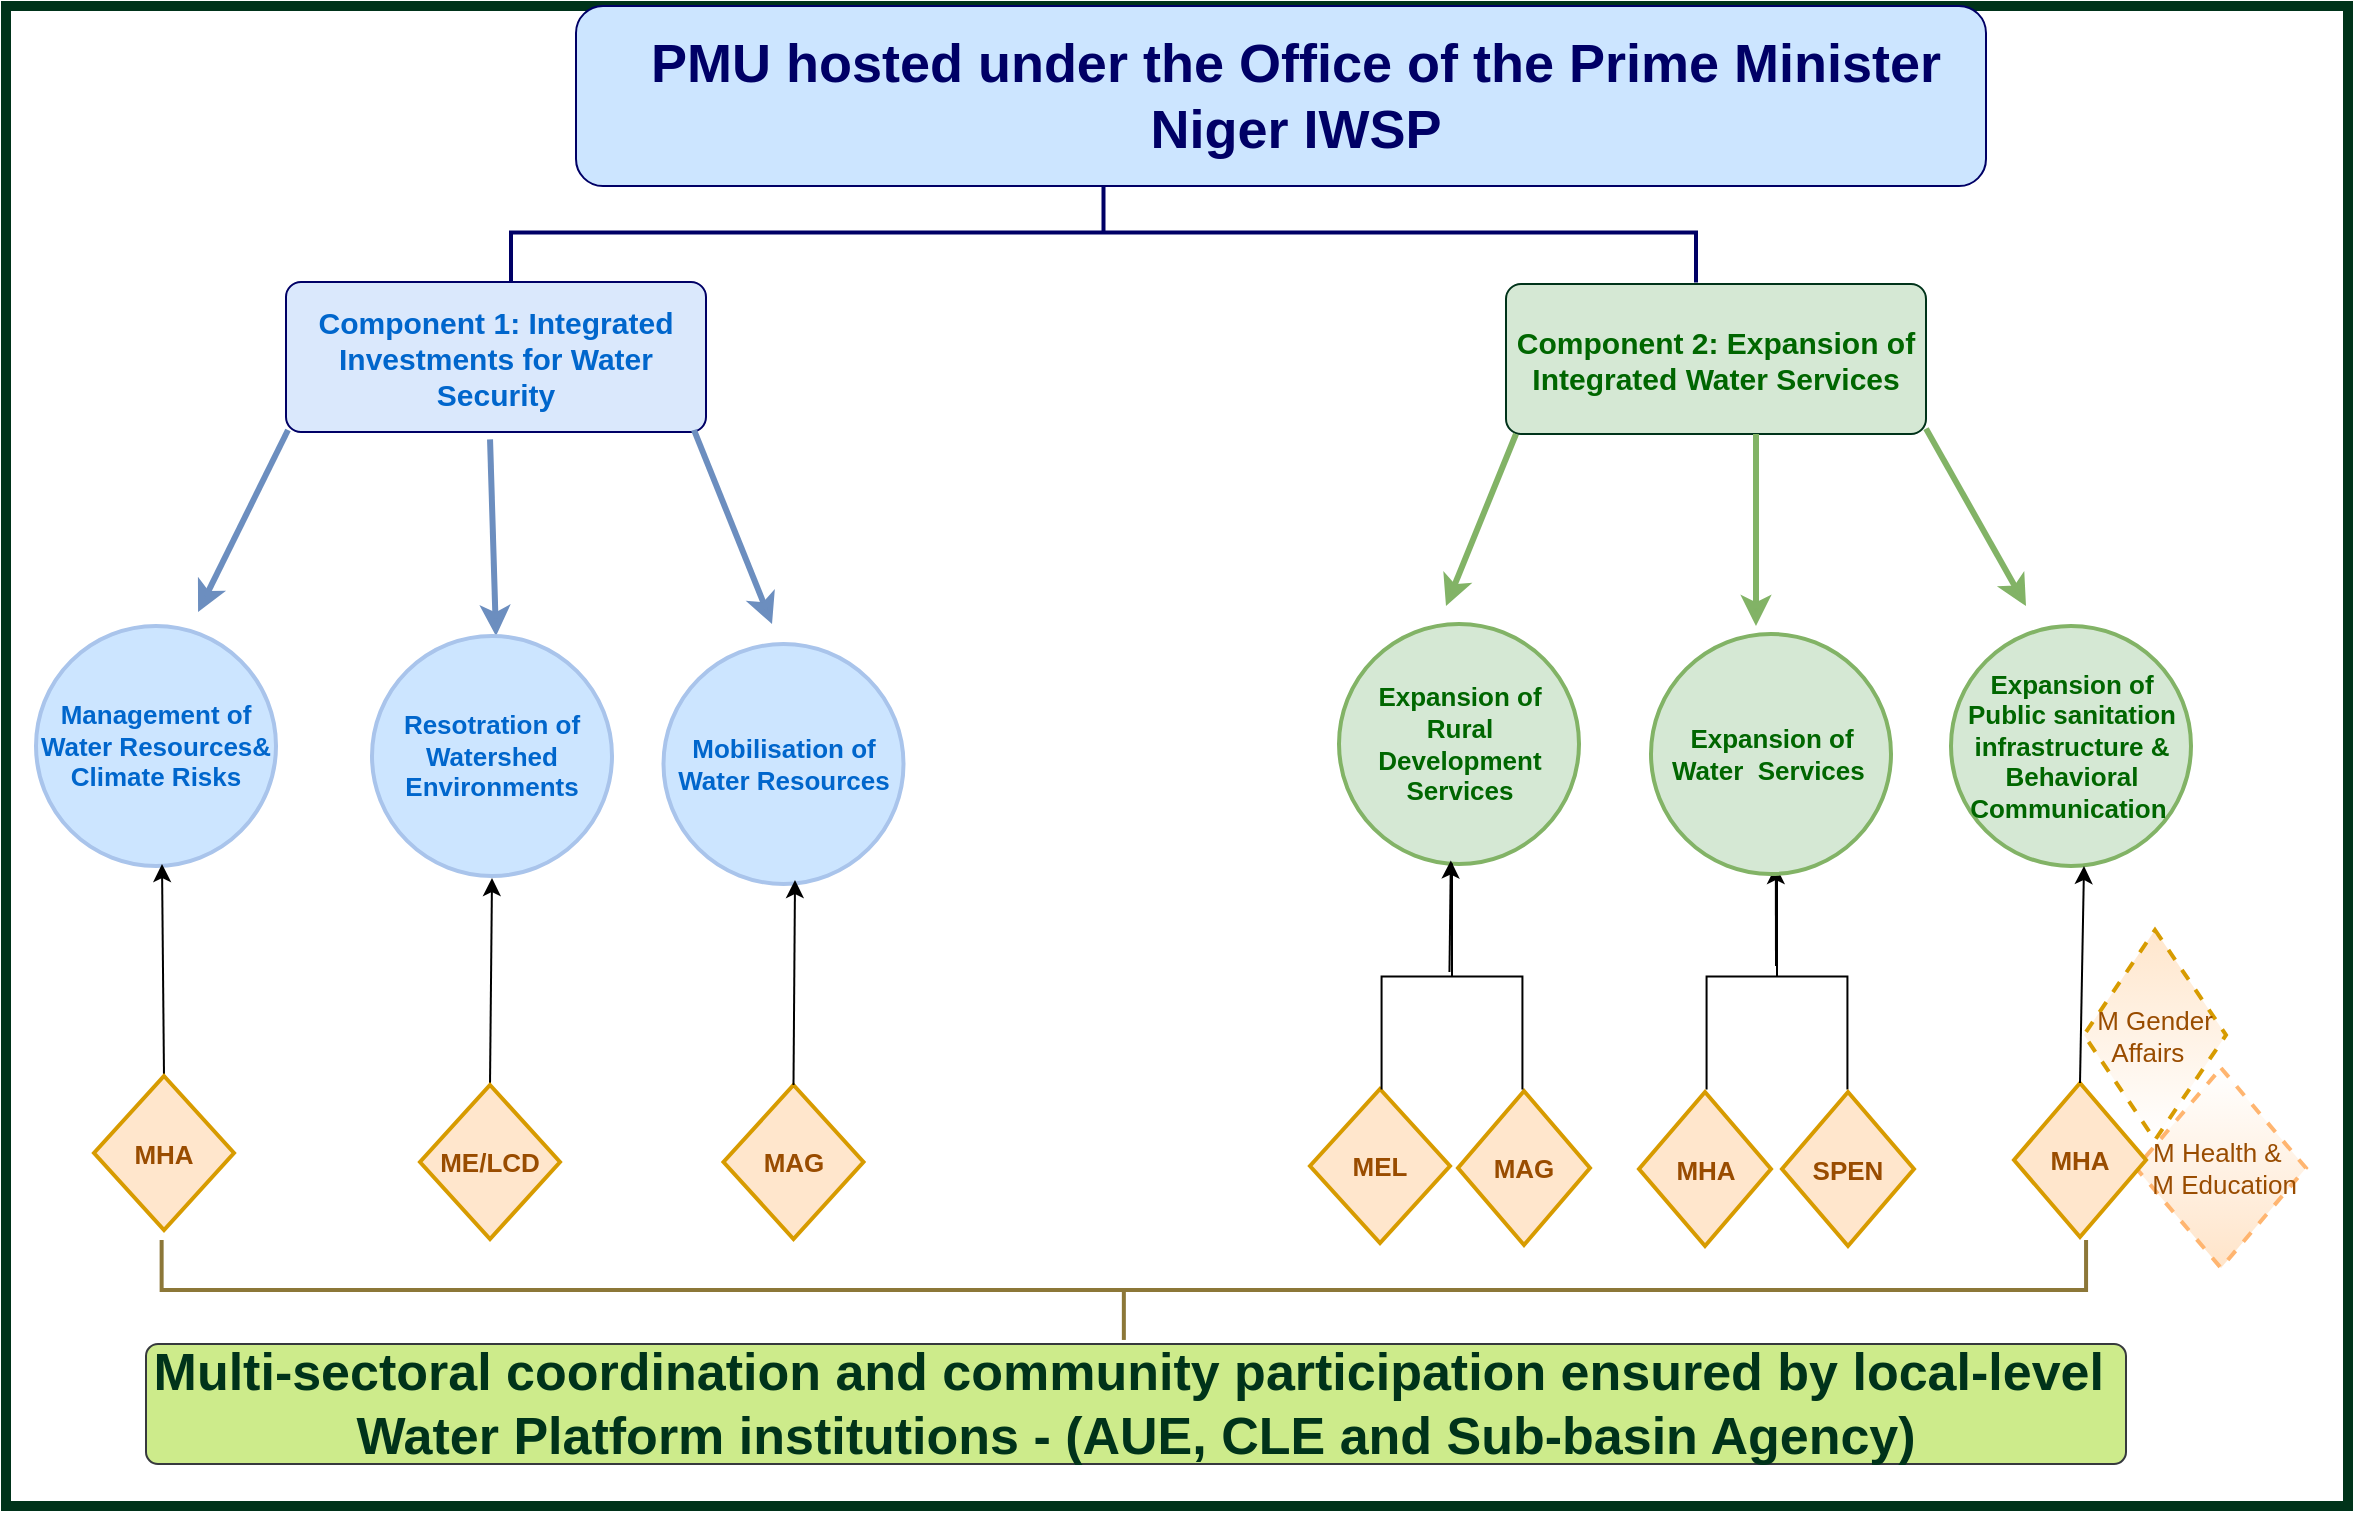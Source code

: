 <mxfile version="14.9.9" type="github" pages="3">
  <diagram id="3tJ1lPTpHGvpmsX1h1cu" name="Page-1">
    <mxGraphModel dx="2719" dy="1178" grid="1" gridSize="10" guides="1" tooltips="1" connect="1" arrows="1" fold="1" page="1" pageScale="1" pageWidth="827" pageHeight="1169" math="0" shadow="0">
      <root>
        <mxCell id="0" />
        <mxCell id="1" parent="0" />
        <mxCell id="zX1ZrdeTiQURhiI3ejYb-1" value="" style="group;fillColor=#ffffff;strokeWidth=5;strokeColor=#00331A;" vertex="1" connectable="0" parent="1">
          <mxGeometry x="-294" y="50" width="1171" height="750" as="geometry" />
        </mxCell>
        <mxCell id="zX1ZrdeTiQURhiI3ejYb-27" value="" style="shape=partialRectangle;whiteSpace=wrap;html=1;bottom=0;right=0;fillColor=none;strokeColor=#000000;strokeWidth=4;opacity=0;rotation=90;" vertex="1" parent="zX1ZrdeTiQURhiI3ejYb-1">
          <mxGeometry x="-30.0" y="390" width="120" height="60" as="geometry" />
        </mxCell>
        <mxCell id="zX1ZrdeTiQURhiI3ejYb-13" value="" style="group" vertex="1" connectable="0" parent="zX1ZrdeTiQURhiI3ejYb-1">
          <mxGeometry x="617" y="309" width="212" height="331.5" as="geometry" />
        </mxCell>
        <mxCell id="zX1ZrdeTiQURhiI3ejYb-17" value="" style="endArrow=classic;html=1;" edge="1" parent="zX1ZrdeTiQURhiI3ejYb-13">
          <mxGeometry width="50" height="50" relative="1" as="geometry">
            <mxPoint x="112.002" y="113.03" as="sourcePoint" />
            <mxPoint x="111.7" y="120" as="targetPoint" />
          </mxGeometry>
        </mxCell>
        <mxCell id="zX1ZrdeTiQURhiI3ejYb-18" value="&lt;b style=&quot;color: rgb(0 , 102 , 0)&quot;&gt;Expansion of Rural Development Services&lt;/b&gt;" style="strokeWidth=2;html=1;shape=mxgraph.flowchart.start_2;whiteSpace=wrap;fontSize=13;fillColor=#d5e8d4;strokeColor=#82b366;" vertex="1" parent="zX1ZrdeTiQURhiI3ejYb-13">
          <mxGeometry x="49.5" width="120" height="120" as="geometry" />
        </mxCell>
        <mxCell id="zX1ZrdeTiQURhiI3ejYb-48" value="" style="endArrow=classic;html=1;fontSize=13;exitX=0.48;exitY=0.518;exitDx=0;exitDy=0;exitPerimeter=0;" edge="1" parent="zX1ZrdeTiQURhiI3ejYb-13" source="zX1ZrdeTiQURhiI3ejYb-43">
          <mxGeometry width="50" height="50" relative="1" as="geometry">
            <mxPoint x="105.58" y="213.25" as="sourcePoint" />
            <mxPoint x="105.41" y="118.25" as="targetPoint" />
          </mxGeometry>
        </mxCell>
        <mxCell id="ekGAwTpq_k20KozUpaXf-1" value="" style="group" vertex="1" connectable="0" parent="zX1ZrdeTiQURhiI3ejYb-1">
          <mxGeometry x="15" width="1135" height="729" as="geometry" />
        </mxCell>
        <mxCell id="zX1ZrdeTiQURhiI3ejYb-2" value="&lt;font color=&quot;#0066cc&quot; size=&quot;1&quot;&gt;&lt;b style=&quot;font-size: 15px&quot;&gt;Component 1: Integrated Investments for Water Security&lt;/b&gt;&lt;/font&gt;" style="rounded=1;arcSize=10;whiteSpace=wrap;html=1;align=center;fontSize=13;fillColor=#dae8fc;strokeColor=#000066;" vertex="1" parent="ekGAwTpq_k20KozUpaXf-1">
          <mxGeometry x="125" y="138" width="210" height="75" as="geometry" />
        </mxCell>
        <mxCell id="zX1ZrdeTiQURhiI3ejYb-3" value="&lt;font color=&quot;#006600&quot; size=&quot;1&quot;&gt;&lt;b style=&quot;font-size: 15px&quot;&gt;Component 2: Expansion of Integrated Water Services&lt;/b&gt;&lt;/font&gt;" style="rounded=1;arcSize=10;whiteSpace=wrap;html=1;align=center;fontSize=13;fillColor=#d5e8d4;strokeColor=#00331A;" vertex="1" parent="ekGAwTpq_k20KozUpaXf-1">
          <mxGeometry x="735" y="139" width="210" height="75" as="geometry" />
        </mxCell>
        <mxCell id="zX1ZrdeTiQURhiI3ejYb-4" value="" style="strokeWidth=2;html=1;shape=mxgraph.flowchart.annotation_2;align=left;labelPosition=right;pointerEvents=1;fontSize=13;rotation=90;strokeColor=#000066;" vertex="1" parent="ekGAwTpq_k20KozUpaXf-1">
          <mxGeometry x="508.75" y="-183" width="50" height="592.5" as="geometry" />
        </mxCell>
        <mxCell id="zX1ZrdeTiQURhiI3ejYb-5" value="&lt;font color=&quot;#006600&quot;&gt;&lt;b&gt;Expansion of Public sanitation infrastructure &amp;amp; Behavioral Communication&amp;nbsp;&lt;/b&gt;&lt;/font&gt;" style="strokeWidth=2;html=1;shape=mxgraph.flowchart.start_2;whiteSpace=wrap;fontSize=13;fillColor=#d5e8d4;strokeColor=#82b366;" vertex="1" parent="ekGAwTpq_k20KozUpaXf-1">
          <mxGeometry x="957.5" y="310" width="120" height="120" as="geometry" />
        </mxCell>
        <mxCell id="zX1ZrdeTiQURhiI3ejYb-10" value="&lt;font color=&quot;#994c00&quot;&gt;M Health &amp;amp;&amp;nbsp;&lt;br&gt;&amp;nbsp;M Education&lt;/font&gt;" style="strokeWidth=2;html=1;shape=mxgraph.flowchart.decision;whiteSpace=wrap;fontSize=13;dashed=1;strokeColor=#FFB570;gradientColor=#FFE4C9;" vertex="1" parent="ekGAwTpq_k20KozUpaXf-1">
          <mxGeometry x="1050" y="531" width="85" height="100" as="geometry" />
        </mxCell>
        <mxCell id="zX1ZrdeTiQURhiI3ejYb-12" value="&lt;font color=&quot;#994c00&quot;&gt;M Gender Affairs&amp;nbsp;&amp;nbsp;&lt;/font&gt;" style="strokeWidth=2;html=1;shape=mxgraph.flowchart.decision;whiteSpace=wrap;fontSize=13;dashed=1;strokeColor=#d79b00;fillColor=#ffe6cc;gradientColor=#ffffff;" vertex="1" parent="ekGAwTpq_k20KozUpaXf-1">
          <mxGeometry x="1024" y="462" width="71" height="105" as="geometry" />
        </mxCell>
        <mxCell id="zX1ZrdeTiQURhiI3ejYb-20" value="" style="endArrow=classic;html=1;exitX=0;exitY=1;exitDx=0;exitDy=0;strokeWidth=3;strokeColor=#6c8ebf;fillColor=#dae8fc;entryX=0.667;entryY=-0.05;entryDx=0;entryDy=0;entryPerimeter=0;" edge="1" parent="ekGAwTpq_k20KozUpaXf-1">
          <mxGeometry width="50" height="50" relative="1" as="geometry">
            <mxPoint x="126" y="212" as="sourcePoint" />
            <mxPoint x="81.04" y="303" as="targetPoint" />
          </mxGeometry>
        </mxCell>
        <mxCell id="zX1ZrdeTiQURhiI3ejYb-21" value="" style="endArrow=classic;html=1;exitX=0.462;exitY=1.049;exitDx=0;exitDy=0;exitPerimeter=0;strokeWidth=3;strokeColor=#6c8ebf;fillColor=#dae8fc;" edge="1" parent="ekGAwTpq_k20KozUpaXf-1">
          <mxGeometry width="50" height="50" relative="1" as="geometry">
            <mxPoint x="227.02" y="216.675" as="sourcePoint" />
            <mxPoint x="230" y="315" as="targetPoint" />
          </mxGeometry>
        </mxCell>
        <mxCell id="zX1ZrdeTiQURhiI3ejYb-22" value="" style="endArrow=classic;html=1;exitX=1;exitY=1;exitDx=0;exitDy=0;strokeWidth=3;fillColor=#dae8fc;strokeColor=#6c8ebf;" edge="1" parent="ekGAwTpq_k20KozUpaXf-1">
          <mxGeometry width="50" height="50" relative="1" as="geometry">
            <mxPoint x="329" y="212" as="sourcePoint" />
            <mxPoint x="368" y="309" as="targetPoint" />
          </mxGeometry>
        </mxCell>
        <mxCell id="zX1ZrdeTiQURhiI3ejYb-24" value="" style="endArrow=classic;html=1;strokeWidth=3;strokeColor=#82b366;fillColor=#d5e8d4;" edge="1" parent="ekGAwTpq_k20KozUpaXf-1">
          <mxGeometry width="50" height="50" relative="1" as="geometry">
            <mxPoint x="945" y="211.3" as="sourcePoint" />
            <mxPoint x="995" y="300" as="targetPoint" />
          </mxGeometry>
        </mxCell>
        <mxCell id="zX1ZrdeTiQURhiI3ejYb-25" value="" style="endArrow=classic;html=1;strokeWidth=3;strokeColor=#82b366;fillColor=#d5e8d4;" edge="1" parent="ekGAwTpq_k20KozUpaXf-1">
          <mxGeometry width="50" height="50" relative="1" as="geometry">
            <mxPoint x="740" y="214" as="sourcePoint" />
            <mxPoint x="705" y="300" as="targetPoint" />
          </mxGeometry>
        </mxCell>
        <mxCell id="zX1ZrdeTiQURhiI3ejYb-26" value="&lt;font color=&quot;#00331a&quot; style=&quot;font-size: 26px&quot;&gt;&lt;b&gt;Multi-sectoral coordination and community participation ensured by local-level&amp;nbsp; Water Platform institutions - (AUE, CLE and Sub-basin Agency)&lt;/b&gt;&lt;/font&gt;" style="rounded=1;arcSize=10;whiteSpace=wrap;html=1;align=center;strokeWidth=1;fillColor=#cdeb8b;strokeColor=#36393d;" vertex="1" parent="ekGAwTpq_k20KozUpaXf-1">
          <mxGeometry x="55" y="669" width="990" height="60" as="geometry" />
        </mxCell>
        <mxCell id="zX1ZrdeTiQURhiI3ejYb-28" value="&lt;font style=&quot;font-size: 27px&quot; color=&quot;#000066&quot;&gt;&lt;b&gt;&amp;nbsp; PMU hosted under the Office of the Prime Minister&lt;br&gt;&amp;nbsp; Niger IWSP&lt;/b&gt;&lt;/font&gt;" style="rounded=1;whiteSpace=wrap;html=1;fontSize=10;strokeWidth=1;fillColor=#cce5ff;strokeColor=#000066;" vertex="1" parent="ekGAwTpq_k20KozUpaXf-1">
          <mxGeometry x="270" width="705" height="90" as="geometry" />
        </mxCell>
        <mxCell id="zX1ZrdeTiQURhiI3ejYb-29" value="" style="endArrow=classic;html=1;fontSize=13;exitX=0.5;exitY=0;exitDx=0;exitDy=0;exitPerimeter=0;" edge="1" parent="ekGAwTpq_k20KozUpaXf-1">
          <mxGeometry width="50" height="50" relative="1" as="geometry">
            <mxPoint x="227" y="539.5" as="sourcePoint" />
            <mxPoint x="228.0" y="436" as="targetPoint" />
          </mxGeometry>
        </mxCell>
        <mxCell id="zX1ZrdeTiQURhiI3ejYb-30" value="&lt;b&gt;&lt;font color=&quot;#0066cc&quot;&gt;Mobilisation of Water Resources&lt;/font&gt;&lt;/b&gt;" style="strokeWidth=2;html=1;shape=mxgraph.flowchart.start_2;whiteSpace=wrap;fontSize=13;fillColor=#cce5ff;strokeColor=#A9C4EB;" vertex="1" parent="ekGAwTpq_k20KozUpaXf-1">
          <mxGeometry x="313.75" y="319" width="120" height="120" as="geometry" />
        </mxCell>
        <mxCell id="zX1ZrdeTiQURhiI3ejYb-31" value="&lt;b style=&quot;color: rgb(0 , 102 , 204)&quot;&gt;Management of Water Resources&amp;amp; Climate Risks&lt;/b&gt;" style="strokeWidth=2;html=1;shape=mxgraph.flowchart.start_2;whiteSpace=wrap;fontSize=13;fillColor=#CCE5FF;strokeColor=#A9C4EB;" vertex="1" parent="ekGAwTpq_k20KozUpaXf-1">
          <mxGeometry y="310" width="120" height="120" as="geometry" />
        </mxCell>
        <mxCell id="zX1ZrdeTiQURhiI3ejYb-32" value="&lt;b&gt;&lt;font color=&quot;#0066cc&quot;&gt;Resotration of Watershed Environments&lt;/font&gt;&lt;/b&gt;" style="strokeWidth=2;html=1;shape=mxgraph.flowchart.start_2;whiteSpace=wrap;fontSize=13;fillColor=#cce5ff;strokeColor=#A9C4EB;" vertex="1" parent="ekGAwTpq_k20KozUpaXf-1">
          <mxGeometry x="168" y="315" width="120" height="120" as="geometry" />
        </mxCell>
        <mxCell id="zX1ZrdeTiQURhiI3ejYb-39" value="" style="strokeWidth=1;html=1;shape=mxgraph.flowchart.annotation_2;align=left;labelPosition=right;pointerEvents=1;fontSize=13;rotation=90;" vertex="1" parent="ekGAwTpq_k20KozUpaXf-1">
          <mxGeometry x="814" y="450" width="113" height="70.43" as="geometry" />
        </mxCell>
        <mxCell id="zX1ZrdeTiQURhiI3ejYb-14" value="&lt;b&gt;&lt;font color=&quot;#994c00&quot;&gt;MAG&lt;/font&gt;&lt;/b&gt;" style="strokeWidth=2;html=1;shape=mxgraph.flowchart.decision;whiteSpace=wrap;fontSize=13;strokeColor=#d79b00;fillColor=#ffe6cc;" vertex="1" parent="ekGAwTpq_k20KozUpaXf-1">
          <mxGeometry x="711" y="542.5" width="66" height="77" as="geometry" />
        </mxCell>
        <mxCell id="zX1ZrdeTiQURhiI3ejYb-40" value="&lt;b&gt;&lt;font color=&quot;#994c00&quot;&gt;MEL&lt;/font&gt;&lt;/b&gt;" style="strokeWidth=2;html=1;shape=mxgraph.flowchart.decision;whiteSpace=wrap;fontSize=13;strokeColor=#d79b00;fillColor=#ffe6cc;" vertex="1" parent="ekGAwTpq_k20KozUpaXf-1">
          <mxGeometry x="637" y="541.5" width="70" height="77" as="geometry" />
        </mxCell>
        <mxCell id="zX1ZrdeTiQURhiI3ejYb-43" value="" style="strokeWidth=1;html=1;shape=mxgraph.flowchart.annotation_2;align=left;labelPosition=right;pointerEvents=1;fontSize=13;rotation=90;" vertex="1" parent="ekGAwTpq_k20KozUpaXf-1">
          <mxGeometry x="651.5" y="450" width="113" height="70.43" as="geometry" />
        </mxCell>
        <mxCell id="zX1ZrdeTiQURhiI3ejYb-44" value="&lt;b&gt;&lt;font color=&quot;#994c00&quot;&gt;MHA&lt;/font&gt;&lt;/b&gt;" style="strokeWidth=2;html=1;shape=mxgraph.flowchart.decision;whiteSpace=wrap;fontSize=13;strokeColor=#d79b00;fillColor=#ffe6cc;" vertex="1" parent="ekGAwTpq_k20KozUpaXf-1">
          <mxGeometry x="989" y="538.5" width="66" height="77" as="geometry" />
        </mxCell>
        <mxCell id="zX1ZrdeTiQURhiI3ejYb-45" value="&lt;b&gt;&lt;font color=&quot;#994c00&quot;&gt;MAG&lt;/font&gt;&lt;/b&gt;" style="strokeWidth=2;html=1;shape=mxgraph.flowchart.decision;whiteSpace=wrap;fontSize=13;strokeColor=#d79b00;fillColor=#ffe6cc;" vertex="1" parent="ekGAwTpq_k20KozUpaXf-1">
          <mxGeometry x="343.75" y="539.5" width="70" height="77" as="geometry" />
        </mxCell>
        <mxCell id="zX1ZrdeTiQURhiI3ejYb-46" value="&lt;b&gt;&lt;font color=&quot;#994c00&quot;&gt;ME/LCD&lt;/font&gt;&lt;/b&gt;" style="strokeWidth=2;html=1;shape=mxgraph.flowchart.decision;whiteSpace=wrap;fontSize=13;strokeColor=#d79b00;fillColor=#ffe6cc;" vertex="1" parent="ekGAwTpq_k20KozUpaXf-1">
          <mxGeometry x="192" y="539.5" width="70" height="77" as="geometry" />
        </mxCell>
        <mxCell id="zX1ZrdeTiQURhiI3ejYb-49" value="" style="endArrow=classic;html=1;fontSize=13;" edge="1" parent="ekGAwTpq_k20KozUpaXf-1">
          <mxGeometry width="50" height="50" relative="1" as="geometry">
            <mxPoint x="870" y="480" as="sourcePoint" />
            <mxPoint x="869.91" y="430" as="targetPoint" />
          </mxGeometry>
        </mxCell>
        <mxCell id="zX1ZrdeTiQURhiI3ejYb-54" value="" style="endArrow=classic;html=1;strokeWidth=3;strokeColor=#82b366;fillColor=#d5e8d4;" edge="1" parent="ekGAwTpq_k20KozUpaXf-1">
          <mxGeometry width="50" height="50" relative="1" as="geometry">
            <mxPoint x="860" y="214" as="sourcePoint" />
            <mxPoint x="860" y="310" as="targetPoint" />
          </mxGeometry>
        </mxCell>
        <mxCell id="zX1ZrdeTiQURhiI3ejYb-33" value="" style="strokeWidth=2;html=1;shape=mxgraph.flowchart.annotation_2;align=left;labelPosition=right;pointerEvents=1;fontSize=13;rotation=-90;fillColor=#ffff88;strokeColor=#8C7738;" vertex="1" parent="1">
          <mxGeometry x="239.93" y="210.87" width="49.99" height="962.22" as="geometry" />
        </mxCell>
        <mxCell id="zX1ZrdeTiQURhiI3ejYb-34" value="&lt;b style=&quot;color: rgb(0 , 102 , 0)&quot;&gt;Expansion of Water&amp;nbsp; Services&amp;nbsp;&lt;/b&gt;" style="strokeWidth=2;html=1;shape=mxgraph.flowchart.start_2;whiteSpace=wrap;fontSize=13;fillColor=#d5e8d4;strokeColor=#82b366;" vertex="1" parent="1">
          <mxGeometry x="528.5" y="364" width="120" height="120" as="geometry" />
        </mxCell>
        <mxCell id="zX1ZrdeTiQURhiI3ejYb-35" value="" style="endArrow=classic;html=1;fontSize=13;exitX=0.5;exitY=0;exitDx=0;exitDy=0;exitPerimeter=0;" edge="1" parent="1" source="zX1ZrdeTiQURhiI3ejYb-44">
          <mxGeometry width="50" height="50" relative="1" as="geometry">
            <mxPoint x="745.67" y="579" as="sourcePoint" />
            <mxPoint x="745" y="480" as="targetPoint" />
          </mxGeometry>
        </mxCell>
        <mxCell id="zX1ZrdeTiQURhiI3ejYb-36" value="" style="endArrow=classic;html=1;fontSize=13;exitX=0.5;exitY=0;exitDx=0;exitDy=0;exitPerimeter=0;" edge="1" parent="1" source="zX1ZrdeTiQURhiI3ejYb-45">
          <mxGeometry width="50" height="50" relative="1" as="geometry">
            <mxPoint x="100.67" y="582" as="sourcePoint" />
            <mxPoint x="100.5" y="487" as="targetPoint" />
            <Array as="points" />
          </mxGeometry>
        </mxCell>
        <mxCell id="zX1ZrdeTiQURhiI3ejYb-37" value="" style="endArrow=classic;html=1;fontSize=13;exitX=0.5;exitY=0;exitDx=0;exitDy=0;exitPerimeter=0;" edge="1" parent="1" source="zX1ZrdeTiQURhiI3ejYb-52">
          <mxGeometry width="50" height="50" relative="1" as="geometry">
            <mxPoint x="-215" y="580" as="sourcePoint" />
            <mxPoint x="-216" y="479" as="targetPoint" />
          </mxGeometry>
        </mxCell>
        <mxCell id="zX1ZrdeTiQURhiI3ejYb-41" value="&lt;b&gt;&lt;font color=&quot;#994c00&quot;&gt;MHA&lt;/font&gt;&lt;/b&gt;" style="strokeWidth=2;html=1;shape=mxgraph.flowchart.decision;whiteSpace=wrap;fontSize=13;strokeColor=#d79b00;fillColor=#ffe6cc;" vertex="1" parent="1">
          <mxGeometry x="522.5" y="593" width="66" height="77" as="geometry" />
        </mxCell>
        <mxCell id="zX1ZrdeTiQURhiI3ejYb-42" value="&lt;b&gt;&lt;font color=&quot;#994c00&quot;&gt;SPEN&lt;/font&gt;&lt;/b&gt;" style="strokeWidth=2;html=1;shape=mxgraph.flowchart.decision;whiteSpace=wrap;fontSize=13;strokeColor=#d79b00;fillColor=#ffe6cc;" vertex="1" parent="1">
          <mxGeometry x="594" y="593" width="66" height="77" as="geometry" />
        </mxCell>
        <mxCell id="zX1ZrdeTiQURhiI3ejYb-52" value="&lt;b&gt;&lt;font color=&quot;#994c00&quot;&gt;MHA&lt;/font&gt;&lt;/b&gt;" style="strokeWidth=2;html=1;shape=mxgraph.flowchart.decision;whiteSpace=wrap;fontSize=13;strokeColor=#d79b00;fillColor=#ffe6cc;" vertex="1" parent="1">
          <mxGeometry x="-250" y="585" width="70" height="77" as="geometry" />
        </mxCell>
      </root>
    </mxGraphModel>
  </diagram>
  <diagram name="Page-2" id="1BuRXxEulkolO_1qm-Zt">
    <mxGraphModel dx="1892" dy="1292" grid="1" gridSize="10" guides="1" tooltips="1" connect="1" arrows="1" fold="1" page="1" pageScale="1" pageWidth="1169" pageHeight="827" math="0" shadow="0">
      <root>
        <mxCell id="Lm2XPd6gxx7g7ctwFzRC-0" />
        <mxCell id="Lm2XPd6gxx7g7ctwFzRC-1" parent="Lm2XPd6gxx7g7ctwFzRC-0" />
        <mxCell id="Lm2XPd6gxx7g7ctwFzRC-2" value="1er " style="group;fillColor=#ffffff;strokeWidth=3;strokeColor=#000066;" parent="Lm2XPd6gxx7g7ctwFzRC-1" vertex="1" connectable="0">
          <mxGeometry x="30" y="29" width="1180" height="790" as="geometry" />
        </mxCell>
        <mxCell id="Lm2XPd6gxx7g7ctwFzRC-3" value="&lt;font color=&quot;#0066cc&quot;&gt;&lt;b&gt;Composante 1: Investissements intégrés pour la sécurité en eau&lt;/b&gt;&lt;/font&gt;" style="rounded=1;arcSize=10;whiteSpace=wrap;html=1;align=center;fontSize=13;fillColor=#dae8fc;strokeColor=#000066;" parent="Lm2XPd6gxx7g7ctwFzRC-2" vertex="1">
          <mxGeometry x="141.076" y="145.36" width="211.614" height="79.0" as="geometry" />
        </mxCell>
        <mxCell id="Lm2XPd6gxx7g7ctwFzRC-4" value="&lt;font color=&quot;#006600&quot;&gt;&lt;b&gt;Composante 2: Expansion des services intégrés liés à l&#39;eau&amp;nbsp;&lt;/b&gt;&lt;/font&gt;" style="rounded=1;arcSize=10;whiteSpace=wrap;html=1;align=center;fontSize=13;fillColor=#d5e8d4;strokeColor=#00331A;" parent="Lm2XPd6gxx7g7ctwFzRC-2" vertex="1">
          <mxGeometry x="755.764" y="146.413" width="211.614" height="79.0" as="geometry" />
        </mxCell>
        <mxCell id="Lm2XPd6gxx7g7ctwFzRC-5" value="" style="strokeWidth=3;html=1;shape=mxgraph.flowchart.annotation_2;align=left;labelPosition=right;pointerEvents=1;fontSize=13;rotation=90;fillColor=#ffcc99;strokeColor=#000066;" parent="Lm2XPd6gxx7g7ctwFzRC-2" vertex="1">
          <mxGeometry x="527.775" y="-192.76" width="50.384" height="624.1" as="geometry" />
        </mxCell>
        <mxCell id="Lm2XPd6gxx7g7ctwFzRC-6" value="&lt;font color=&quot;#0066cc&quot;&gt;&lt;b&gt;Gestion des ressources en eau et des risques climatiques&lt;/b&gt;&lt;/font&gt;" style="strokeWidth=2;html=1;shape=mxgraph.flowchart.start_2;whiteSpace=wrap;fontSize=13;fillColor=#dae8fc;strokeColor=#6c8ebf;" parent="Lm2XPd6gxx7g7ctwFzRC-2" vertex="1">
          <mxGeometry x="15.115" y="342.333" width="100.769" height="105.333" as="geometry" />
        </mxCell>
        <mxCell id="Lm2XPd6gxx7g7ctwFzRC-7" value="&lt;b&gt;&lt;font color=&quot;#0066cc&quot;&gt;Restauration des bassins versants&lt;/font&gt;&lt;/b&gt;" style="strokeWidth=2;html=1;shape=mxgraph.flowchart.start_2;whiteSpace=wrap;fontSize=13;fillColor=#dae8fc;strokeColor=#6c8ebf;" parent="Lm2XPd6gxx7g7ctwFzRC-2" vertex="1">
          <mxGeometry x="181.383" y="336.013" width="100.769" height="105.333" as="geometry" />
        </mxCell>
        <mxCell id="Lm2XPd6gxx7g7ctwFzRC-8" value="&lt;b&gt;&lt;font color=&quot;#0066cc&quot;&gt;Mobilisation des ressources en eau&lt;/font&gt;&lt;/b&gt;" style="strokeWidth=2;html=1;shape=mxgraph.flowchart.start_2;whiteSpace=wrap;fontSize=13;fillColor=#dae8fc;strokeColor=#6c8ebf;" parent="Lm2XPd6gxx7g7ctwFzRC-2" vertex="1">
          <mxGeometry x="332.536" y="342.333" width="100.769" height="105.333" as="geometry" />
        </mxCell>
        <mxCell id="Lm2XPd6gxx7g7ctwFzRC-9" value="&lt;font color=&quot;#006600&quot;&gt;&lt;b&gt;Expansion de la fourniture en eau potable&lt;/b&gt;&lt;/font&gt;" style="strokeWidth=2;html=1;shape=mxgraph.flowchart.start_2;whiteSpace=wrap;fontSize=13;fillColor=#d5e8d4;strokeColor=#82b366;" parent="Lm2XPd6gxx7g7ctwFzRC-2" vertex="1">
          <mxGeometry x="831.341" y="336.013" width="100.769" height="105.333" as="geometry" />
        </mxCell>
        <mxCell id="Lm2XPd6gxx7g7ctwFzRC-10" value="&lt;font color=&quot;#006600&quot;&gt;&lt;b&gt;Expansion des infrastructures publiques d&#39;hygiène et communication comportementale&lt;/b&gt;&lt;/font&gt;" style="strokeWidth=2;html=1;shape=mxgraph.flowchart.start_2;whiteSpace=wrap;fontSize=13;fillColor=#d5e8d4;strokeColor=#82b366;" parent="Lm2XPd6gxx7g7ctwFzRC-2" vertex="1">
          <mxGeometry x="982.494" y="342.333" width="105.807" height="100.067" as="geometry" />
        </mxCell>
        <mxCell id="Lm2XPd6gxx7g7ctwFzRC-11" value="&lt;font color=&quot;#994c00&quot;&gt;&lt;b&gt;MHA&lt;/b&gt;&lt;/font&gt;" style="strokeWidth=2;html=1;shape=mxgraph.flowchart.decision;whiteSpace=wrap;fontSize=13;strokeColor=#d79b00;fillColor=#ffe6cc;" parent="Lm2XPd6gxx7g7ctwFzRC-2" vertex="1">
          <mxGeometry x="15.115" y="584.6" width="100.769" height="110.6" as="geometry" />
        </mxCell>
        <mxCell id="Lm2XPd6gxx7g7ctwFzRC-12" value="&lt;b&gt;&lt;font color=&quot;#994c00&quot;&gt;ME/LCD&lt;span style=&quot;font-family: monospace ; font-size: 0px&quot;&gt;%3CmxGraphModel%3E%3Croot%3E%3CmxCell%20id%3D%220%22%2F%3E%3CmxCell%20id%3D%221%22%20parent%3D%220%22%2F%3E%3CmxCell%20id%3D%222%22%20value%3D%22MH%22%20style%3D%22strokeWidth%3D2%3Bhtml%3D1%3Bshape%3Dmxgraph.flowchart.decision%3BwhiteSpace%3Dwrap%3BfontSize%3D13%3B%22%20vertex%3D%221%22%20parent%3D%221%22%3E%3CmxGeometry%20x%3D%2270%22%20y%3D%22660%22%20width%3D%22100%22%20height%3D%22100%22%20as%3D%22geometry%22%2F%3E%3C%2FmxCell%3E%3C%2Froot%3E%3C%2FmxGraphModel%3E&lt;/span&gt;&lt;/font&gt;&lt;/b&gt;" style="strokeWidth=2;html=1;shape=mxgraph.flowchart.decision;whiteSpace=wrap;fontSize=13;strokeColor=#d79b00;fillColor=#ffe6cc;" parent="Lm2XPd6gxx7g7ctwFzRC-2" vertex="1">
          <mxGeometry x="181.383" y="581.967" width="100.769" height="105.333" as="geometry" />
        </mxCell>
        <mxCell id="Lm2XPd6gxx7g7ctwFzRC-13" value="" style="endArrow=classic;html=1;fontSize=13;" parent="Lm2XPd6gxx7g7ctwFzRC-2" edge="1">
          <mxGeometry width="50" height="50" relative="1" as="geometry">
            <mxPoint x="64.492" y="584.6" as="sourcePoint" />
            <mxPoint x="64.824" y="447.667" as="targetPoint" />
          </mxGeometry>
        </mxCell>
        <mxCell id="Lm2XPd6gxx7g7ctwFzRC-14" value="&lt;font color=&quot;#994c00&quot;&gt;&lt;b&gt;MAG&lt;/b&gt;&lt;/font&gt;" style="strokeWidth=2;html=1;shape=mxgraph.flowchart.decision;whiteSpace=wrap;fontSize=13;strokeColor=#d79b00;fillColor=#ffe6cc;" parent="Lm2XPd6gxx7g7ctwFzRC-2" vertex="1">
          <mxGeometry x="331.277" y="581.967" width="100.769" height="105.333" as="geometry" />
        </mxCell>
        <mxCell id="Lm2XPd6gxx7g7ctwFzRC-15" value="&lt;b&gt;&lt;font color=&quot;#994c00&quot;&gt;MHA&lt;/font&gt;&lt;/b&gt;" style="strokeWidth=2;html=1;shape=mxgraph.flowchart.decision;whiteSpace=wrap;fontSize=13;strokeColor=#d79b00;fillColor=#ffe6cc;" parent="Lm2XPd6gxx7g7ctwFzRC-2" vertex="1">
          <mxGeometry x="831.341" y="579.333" width="100.769" height="110.6" as="geometry" />
        </mxCell>
        <mxCell id="Lm2XPd6gxx7g7ctwFzRC-16" value="&lt;font color=&quot;#994c00&quot;&gt;MSP&amp;nbsp; &amp;amp;&amp;nbsp;&lt;br&gt;&amp;nbsp;ME&amp;nbsp;&lt;/font&gt;" style="strokeWidth=2;html=1;shape=mxgraph.flowchart.decision;whiteSpace=wrap;fontSize=13;dashed=1;strokeColor=#FFB570;gradientColor=#FFE4C9;" parent="Lm2XPd6gxx7g7ctwFzRC-2" vertex="1">
          <mxGeometry x="1073.185" y="599.2" width="100.769" height="105.333" as="geometry" />
        </mxCell>
        <mxCell id="Lm2XPd6gxx7g7ctwFzRC-17" value="&lt;font color=&quot;#994c00&quot;&gt;&lt;b&gt;MHA&lt;/b&gt;&lt;/font&gt;" style="strokeWidth=2;html=1;shape=mxgraph.flowchart.decision;whiteSpace=wrap;fontSize=13;strokeColor=#d79b00;fillColor=#ffe6cc;direction=south;" parent="Lm2XPd6gxx7g7ctwFzRC-2" vertex="1">
          <mxGeometry x="979.974" y="584.6" width="105.807" height="105.333" as="geometry" />
        </mxCell>
        <mxCell id="Lm2XPd6gxx7g7ctwFzRC-18" value="&lt;font color=&quot;#994c00&quot;&gt;MPF/PE&amp;nbsp;&lt;/font&gt;" style="strokeWidth=2;html=1;shape=mxgraph.flowchart.decision;whiteSpace=wrap;fontSize=13;dashed=1;strokeColor=#d79b00;fillColor=#ffe6cc;gradientColor=#ffffff;" parent="Lm2XPd6gxx7g7ctwFzRC-2" vertex="1">
          <mxGeometry x="1046.985" y="512.4" width="100.769" height="110.6" as="geometry" />
        </mxCell>
        <mxCell id="Lm2XPd6gxx7g7ctwFzRC-19" value="" style="endArrow=classic;html=1;fontSize=13;" parent="Lm2XPd6gxx7g7ctwFzRC-2" edge="1">
          <mxGeometry width="50" height="50" relative="1" as="geometry">
            <mxPoint x="381.913" y="584.6" as="sourcePoint" />
            <mxPoint x="382.245" y="443.453" as="targetPoint" />
          </mxGeometry>
        </mxCell>
        <mxCell id="Lm2XPd6gxx7g7ctwFzRC-20" value="" style="endArrow=classic;html=1;fontSize=13;" parent="Lm2XPd6gxx7g7ctwFzRC-2" edge="1">
          <mxGeometry width="50" height="50" relative="1" as="geometry">
            <mxPoint x="230.76" y="584.6" as="sourcePoint" />
            <mxPoint x="230.76" y="442.4" as="targetPoint" />
          </mxGeometry>
        </mxCell>
        <mxCell id="Lm2XPd6gxx7g7ctwFzRC-21" value="" style="group" parent="Lm2XPd6gxx7g7ctwFzRC-2" vertex="1" connectable="0">
          <mxGeometry x="619.727" y="336.013" width="203.553" height="349.18" as="geometry" />
        </mxCell>
        <mxCell id="Lm2XPd6gxx7g7ctwFzRC-22" value="&lt;font color=&quot;#006600&quot;&gt;&lt;b&gt;Expansion des services de développement rural&lt;/b&gt;&lt;/font&gt;" style="strokeWidth=2;html=1;shape=mxgraph.flowchart.start_2;whiteSpace=wrap;fontSize=13;fillColor=#d5e8d4;strokeColor=#82b366;" parent="Lm2XPd6gxx7g7ctwFzRC-21" vertex="1">
          <mxGeometry x="52.4" width="100.769" height="105.333" as="geometry" />
        </mxCell>
        <mxCell id="Lm2XPd6gxx7g7ctwFzRC-23" value="&lt;b&gt;&lt;font color=&quot;#994c00&quot;&gt;MAG&lt;/font&gt;&lt;/b&gt;" style="strokeWidth=2;html=1;shape=mxgraph.flowchart.decision;whiteSpace=wrap;fontSize=13;strokeColor=#d79b00;fillColor=#ffe6cc;" parent="Lm2XPd6gxx7g7ctwFzRC-21" vertex="1">
          <mxGeometry x="102.784" y="242.267" width="100.769" height="105.333" as="geometry" />
        </mxCell>
        <mxCell id="Lm2XPd6gxx7g7ctwFzRC-24" value="&lt;font color=&quot;#994c00&quot;&gt;&lt;b&gt;MEL&lt;/b&gt;&lt;/font&gt;" style="strokeWidth=2;html=1;shape=mxgraph.flowchart.decision;whiteSpace=wrap;fontSize=13;strokeColor=#d79b00;fillColor=#ffe6cc;" parent="Lm2XPd6gxx7g7ctwFzRC-21" vertex="1">
          <mxGeometry y="243.847" width="100.769" height="105.333" as="geometry" />
        </mxCell>
        <mxCell id="Lm2XPd6gxx7g7ctwFzRC-25" value="" style="strokeWidth=1;html=1;shape=mxgraph.flowchart.annotation_2;align=left;labelPosition=right;pointerEvents=1;fontSize=13;rotation=90;" parent="Lm2XPd6gxx7g7ctwFzRC-21" vertex="1">
          <mxGeometry x="34.765" y="116.53" width="136.038" height="109.283" as="geometry" />
        </mxCell>
        <mxCell id="Lm2XPd6gxx7g7ctwFzRC-26" value="" style="endArrow=classic;html=1;" parent="Lm2XPd6gxx7g7ctwFzRC-21" edge="1">
          <mxGeometry width="50" height="50" relative="1" as="geometry">
            <mxPoint x="102.784" y="171.693" as="sourcePoint" />
            <mxPoint x="102.784" y="99.013" as="targetPoint" />
          </mxGeometry>
        </mxCell>
        <mxCell id="Lm2XPd6gxx7g7ctwFzRC-27" value="" style="endArrow=classic;html=1;fontSize=13;" parent="Lm2XPd6gxx7g7ctwFzRC-2" edge="1">
          <mxGeometry width="50" height="50" relative="1" as="geometry">
            <mxPoint x="876.011" y="579.333" as="sourcePoint" />
            <mxPoint x="876.344" y="438.187" as="targetPoint" />
          </mxGeometry>
        </mxCell>
        <mxCell id="Lm2XPd6gxx7g7ctwFzRC-28" value="" style="endArrow=classic;html=1;fontSize=13;" parent="Lm2XPd6gxx7g7ctwFzRC-2" edge="1">
          <mxGeometry width="50" height="50" relative="1" as="geometry">
            <mxPoint x="1034.722" y="579.333" as="sourcePoint" />
            <mxPoint x="1035.054" y="438.187" as="targetPoint" />
          </mxGeometry>
        </mxCell>
        <mxCell id="Lm2XPd6gxx7g7ctwFzRC-29" value="" style="endArrow=classic;html=1;exitX=0;exitY=1;exitDx=0;exitDy=0;strokeWidth=3;strokeColor=#6c8ebf;fillColor=#dae8fc;" parent="Lm2XPd6gxx7g7ctwFzRC-2" source="Lm2XPd6gxx7g7ctwFzRC-3" edge="1">
          <mxGeometry width="50" height="50" relative="1" as="geometry">
            <mxPoint x="544.15" y="384.467" as="sourcePoint" />
            <mxPoint x="90.692" y="331.8" as="targetPoint" />
          </mxGeometry>
        </mxCell>
        <mxCell id="Lm2XPd6gxx7g7ctwFzRC-30" value="" style="endArrow=classic;html=1;exitX=0.462;exitY=1.049;exitDx=0;exitDy=0;exitPerimeter=0;strokeWidth=3;strokeColor=#6c8ebf;fillColor=#dae8fc;" parent="Lm2XPd6gxx7g7ctwFzRC-2" source="Lm2XPd6gxx7g7ctwFzRC-3" edge="1">
          <mxGeometry width="50" height="50" relative="1" as="geometry">
            <mxPoint x="241.845" y="237.0" as="sourcePoint" />
            <mxPoint x="241.845" y="331.8" as="targetPoint" />
          </mxGeometry>
        </mxCell>
        <mxCell id="Lm2XPd6gxx7g7ctwFzRC-31" value="" style="endArrow=classic;html=1;exitX=1;exitY=1;exitDx=0;exitDy=0;entryX=0.59;entryY=-0.003;entryDx=0;entryDy=0;entryPerimeter=0;strokeWidth=3;fillColor=#dae8fc;strokeColor=#6c8ebf;" parent="Lm2XPd6gxx7g7ctwFzRC-2" source="Lm2XPd6gxx7g7ctwFzRC-3" target="Lm2XPd6gxx7g7ctwFzRC-8" edge="1">
          <mxGeometry width="50" height="50" relative="1" as="geometry">
            <mxPoint x="544.15" y="384.467" as="sourcePoint" />
            <mxPoint x="594.535" y="331.8" as="targetPoint" />
          </mxGeometry>
        </mxCell>
        <mxCell id="Lm2XPd6gxx7g7ctwFzRC-32" value="" style="endArrow=classic;html=1;exitX=0.573;exitY=1.018;exitDx=0;exitDy=0;exitPerimeter=0;strokeWidth=3;strokeColor=#82b366;fillColor=#d5e8d4;" parent="Lm2XPd6gxx7g7ctwFzRC-2" source="Lm2XPd6gxx7g7ctwFzRC-4" edge="1">
          <mxGeometry width="50" height="50" relative="1" as="geometry">
            <mxPoint x="876.687" y="232.444" as="sourcePoint" />
            <mxPoint x="879.689" y="336.013" as="targetPoint" />
          </mxGeometry>
        </mxCell>
        <mxCell id="Lm2XPd6gxx7g7ctwFzRC-33" value="" style="endArrow=classic;html=1;entryX=0.59;entryY=-0.003;entryDx=0;entryDy=0;entryPerimeter=0;strokeWidth=3;strokeColor=#82b366;fillColor=#d5e8d4;" parent="Lm2XPd6gxx7g7ctwFzRC-2" edge="1">
          <mxGeometry width="50" height="50" relative="1" as="geometry">
            <mxPoint x="965.363" y="218.04" as="sourcePoint" />
            <mxPoint x="1012.724" y="345.177" as="targetPoint" />
          </mxGeometry>
        </mxCell>
        <mxCell id="Lm2XPd6gxx7g7ctwFzRC-34" value="" style="endArrow=classic;html=1;exitX=0;exitY=1;exitDx=0;exitDy=0;strokeWidth=3;strokeColor=#82b366;fillColor=#d5e8d4;" parent="Lm2XPd6gxx7g7ctwFzRC-2" edge="1">
          <mxGeometry width="50" height="50" relative="1" as="geometry">
            <mxPoint x="775.918" y="228.573" as="sourcePoint" />
            <mxPoint x="740.649" y="336.013" as="targetPoint" />
          </mxGeometry>
        </mxCell>
        <mxCell id="Lm2XPd6gxx7g7ctwFzRC-35" value="&lt;font color=&quot;#00331a&quot; style=&quot;font-size: 18px&quot;&gt;&lt;b&gt;La coordination multi-sectorielle et la participation communautaire sont assurées par les institutions GIRE au niveau local&amp;nbsp; -&amp;nbsp;&amp;nbsp;(AUE, CLE et Agences des sous-bassins)&lt;/b&gt;&lt;/font&gt;" style="rounded=1;arcSize=50;whiteSpace=wrap;html=1;align=center;strokeWidth=1;fillColor=#E6FFCC;strokeColor=#E6FFCC;" parent="Lm2XPd6gxx7g7ctwFzRC-2" vertex="1">
          <mxGeometry x="60" y="726.64" width="1108" height="42.13" as="geometry" />
        </mxCell>
        <mxCell id="Lm2XPd6gxx7g7ctwFzRC-40" value="" style="shape=partialRectangle;whiteSpace=wrap;html=1;top=0;left=0;fillColor=none;strokeColor=#000000;strokeWidth=1;opacity=0;" parent="Lm2XPd6gxx7g7ctwFzRC-2" vertex="1">
          <mxGeometry x="498.804" y="363.4" width="120.922" height="63.2" as="geometry" />
        </mxCell>
        <mxCell id="Lm2XPd6gxx7g7ctwFzRC-41" value="" style="shape=partialRectangle;whiteSpace=wrap;html=1;bottom=0;right=0;fillColor=none;strokeColor=#000000;strokeWidth=4;opacity=0;rotation=90;" parent="Lm2XPd6gxx7g7ctwFzRC-2" vertex="1">
          <mxGeometry x="-30.231" y="410.8" width="120.922" height="63.2" as="geometry" />
        </mxCell>
        <mxCell id="Lm2XPd6gxx7g7ctwFzRC-42" value="" style="shape=partialRectangle;whiteSpace=wrap;html=1;bottom=0;right=0;fillColor=none;strokeColor=#000000;strokeWidth=4;opacity=0;" parent="Lm2XPd6gxx7g7ctwFzRC-2" vertex="1">
          <mxGeometry x="498.804" y="363.4" width="120.922" height="63.2" as="geometry" />
        </mxCell>
        <mxCell id="Lm2XPd6gxx7g7ctwFzRC-43" value="&lt;font style=&quot;font-size: 26px&quot; color=&quot;#000066&quot;&gt;Cabinet du Premier Ministre - Ministère du Plan&amp;nbsp;&amp;nbsp;&lt;br&gt;PISEN&lt;br&gt;&lt;/font&gt;" style="rounded=1;whiteSpace=wrap;html=1;fontSize=10;strokeWidth=1;fillColor=#cce5ff;strokeColor=#000066;" parent="Lm2XPd6gxx7g7ctwFzRC-2" vertex="1">
          <mxGeometry x="287.19" width="574.381" height="94.8" as="geometry" />
        </mxCell>
        <mxCell id="dxMDo8O3Vc4avQ2AAc4b-0" value="" style="strokeWidth=2;html=1;shape=mxgraph.flowchart.annotation_2;align=left;labelPosition=right;pointerEvents=1;fontSize=13;rotation=-90;strokeColor=#00331A;" parent="Lm2XPd6gxx7g7ctwFzRC-1" vertex="1">
          <mxGeometry x="591.03" y="226.97" width="57.8" height="1049.8" as="geometry" />
        </mxCell>
      </root>
    </mxGraphModel>
  </diagram>
  <diagram id="IblWUgzefRpmwI1DseKD" name="Page-3">
    <mxGraphModel dx="2719" dy="1178" grid="1" gridSize="10" guides="1" tooltips="1" connect="1" arrows="1" fold="1" page="1" pageScale="1" pageWidth="827" pageHeight="1169" math="0" shadow="0">
      <root>
        <mxCell id="l6ozzNhGd39se8w08DKl-0" />
        <mxCell id="l6ozzNhGd39se8w08DKl-1" parent="l6ozzNhGd39se8w08DKl-0" />
        <mxCell id="f8_f8fX2Aa9xfWMqRUkL-0" value="" style="group;fillColor=#ffffff;strokeWidth=5;strokeColor=#00331A;" vertex="1" connectable="0" parent="l6ozzNhGd39se8w08DKl-1">
          <mxGeometry x="-294" y="50" width="1171" height="750" as="geometry" />
        </mxCell>
        <mxCell id="f8_f8fX2Aa9xfWMqRUkL-1" value="" style="shape=partialRectangle;whiteSpace=wrap;html=1;bottom=0;right=0;fillColor=none;strokeColor=#000000;strokeWidth=4;opacity=0;rotation=90;" vertex="1" parent="f8_f8fX2Aa9xfWMqRUkL-0">
          <mxGeometry x="-30.0" y="390" width="120" height="60" as="geometry" />
        </mxCell>
        <mxCell id="f8_f8fX2Aa9xfWMqRUkL-2" value="" style="group" vertex="1" connectable="0" parent="f8_f8fX2Aa9xfWMqRUkL-0">
          <mxGeometry x="617" y="309" width="212" height="331.5" as="geometry" />
        </mxCell>
        <mxCell id="f8_f8fX2Aa9xfWMqRUkL-3" value="" style="endArrow=classic;html=1;" edge="1" parent="f8_f8fX2Aa9xfWMqRUkL-2">
          <mxGeometry width="50" height="50" relative="1" as="geometry">
            <mxPoint x="112.002" y="113.03" as="sourcePoint" />
            <mxPoint x="111.7" y="120" as="targetPoint" />
          </mxGeometry>
        </mxCell>
        <mxCell id="f8_f8fX2Aa9xfWMqRUkL-4" value="&lt;b style=&quot;color: rgb(0 , 102 , 0)&quot;&gt;Expansion des services de développement rural&lt;/b&gt;" style="strokeWidth=2;html=1;shape=mxgraph.flowchart.start_2;whiteSpace=wrap;fontSize=13;fillColor=#d5e8d4;strokeColor=#82b366;" vertex="1" parent="f8_f8fX2Aa9xfWMqRUkL-2">
          <mxGeometry x="49.5" width="120" height="120" as="geometry" />
        </mxCell>
        <mxCell id="f8_f8fX2Aa9xfWMqRUkL-5" value="" style="endArrow=classic;html=1;fontSize=13;exitX=0.48;exitY=0.518;exitDx=0;exitDy=0;exitPerimeter=0;" edge="1" parent="f8_f8fX2Aa9xfWMqRUkL-2" source="f8_f8fX2Aa9xfWMqRUkL-27">
          <mxGeometry width="50" height="50" relative="1" as="geometry">
            <mxPoint x="105.58" y="213.25" as="sourcePoint" />
            <mxPoint x="105.41" y="118.25" as="targetPoint" />
          </mxGeometry>
        </mxCell>
        <mxCell id="f8_f8fX2Aa9xfWMqRUkL-6" value="" style="group" vertex="1" connectable="0" parent="f8_f8fX2Aa9xfWMqRUkL-0">
          <mxGeometry x="15" width="1135" height="729" as="geometry" />
        </mxCell>
        <mxCell id="f8_f8fX2Aa9xfWMqRUkL-7" value="&lt;b style=&quot;color: rgb(0 , 102 , 204)&quot;&gt;Composante 1: Investissements intégrés pour la sécurité en eau&lt;/b&gt;" style="rounded=1;arcSize=10;whiteSpace=wrap;html=1;align=center;fontSize=13;fillColor=#dae8fc;strokeColor=#000066;" vertex="1" parent="f8_f8fX2Aa9xfWMqRUkL-6">
          <mxGeometry x="125" y="138" width="210" height="75" as="geometry" />
        </mxCell>
        <mxCell id="f8_f8fX2Aa9xfWMqRUkL-8" value="&lt;b style=&quot;color: rgb(0 , 102 , 0)&quot;&gt;Composante 2: Expansion des services intégrés liés à l&#39;eau&amp;nbsp;&lt;/b&gt;" style="rounded=1;arcSize=10;whiteSpace=wrap;html=1;align=center;fontSize=13;fillColor=#d5e8d4;strokeColor=#00331A;" vertex="1" parent="f8_f8fX2Aa9xfWMqRUkL-6">
          <mxGeometry x="735" y="139" width="210" height="75" as="geometry" />
        </mxCell>
        <mxCell id="f8_f8fX2Aa9xfWMqRUkL-9" value="" style="strokeWidth=2;html=1;shape=mxgraph.flowchart.annotation_2;align=left;labelPosition=right;pointerEvents=1;fontSize=13;rotation=90;strokeColor=#000066;" vertex="1" parent="f8_f8fX2Aa9xfWMqRUkL-6">
          <mxGeometry x="508.75" y="-183" width="50" height="592.5" as="geometry" />
        </mxCell>
        <mxCell id="f8_f8fX2Aa9xfWMqRUkL-10" value="&lt;b style=&quot;color: rgb(0 , 102 , 0)&quot;&gt;Expansion des infrastructures publiques d&#39;hygiène et communication comportementale&lt;/b&gt;" style="strokeWidth=2;html=1;shape=mxgraph.flowchart.start_2;whiteSpace=wrap;fontSize=13;fillColor=#d5e8d4;strokeColor=#82b366;" vertex="1" parent="f8_f8fX2Aa9xfWMqRUkL-6">
          <mxGeometry x="957.5" y="310" width="120" height="120" as="geometry" />
        </mxCell>
        <mxCell id="f8_f8fX2Aa9xfWMqRUkL-11" value="&lt;font color=&quot;#994c00&quot;&gt;MSP &amp;amp; ME&lt;/font&gt;" style="strokeWidth=2;html=1;shape=mxgraph.flowchart.decision;whiteSpace=wrap;fontSize=13;dashed=1;strokeColor=#FFB570;gradientColor=#FFE4C9;" vertex="1" parent="f8_f8fX2Aa9xfWMqRUkL-6">
          <mxGeometry x="1050" y="531" width="85" height="100" as="geometry" />
        </mxCell>
        <mxCell id="f8_f8fX2Aa9xfWMqRUkL-12" value="&lt;font color=&quot;#994c00&quot;&gt;MPF/PE&lt;/font&gt;" style="strokeWidth=2;html=1;shape=mxgraph.flowchart.decision;whiteSpace=wrap;fontSize=13;dashed=1;strokeColor=#d79b00;fillColor=#ffe6cc;gradientColor=#ffffff;" vertex="1" parent="f8_f8fX2Aa9xfWMqRUkL-6">
          <mxGeometry x="1024" y="462" width="71" height="105" as="geometry" />
        </mxCell>
        <mxCell id="f8_f8fX2Aa9xfWMqRUkL-13" value="" style="endArrow=classic;html=1;exitX=0;exitY=1;exitDx=0;exitDy=0;strokeWidth=3;strokeColor=#6c8ebf;fillColor=#dae8fc;entryX=0.667;entryY=-0.05;entryDx=0;entryDy=0;entryPerimeter=0;" edge="1" parent="f8_f8fX2Aa9xfWMqRUkL-6" source="f8_f8fX2Aa9xfWMqRUkL-7" target="f8_f8fX2Aa9xfWMqRUkL-22">
          <mxGeometry width="50" height="50" relative="1" as="geometry">
            <mxPoint x="525" y="365" as="sourcePoint" />
            <mxPoint x="75" y="315" as="targetPoint" />
          </mxGeometry>
        </mxCell>
        <mxCell id="f8_f8fX2Aa9xfWMqRUkL-14" value="" style="endArrow=classic;html=1;exitX=0.462;exitY=1.049;exitDx=0;exitDy=0;exitPerimeter=0;strokeWidth=3;strokeColor=#6c8ebf;fillColor=#dae8fc;" edge="1" parent="f8_f8fX2Aa9xfWMqRUkL-6">
          <mxGeometry width="50" height="50" relative="1" as="geometry">
            <mxPoint x="227.02" y="216.675" as="sourcePoint" />
            <mxPoint x="230" y="315" as="targetPoint" />
          </mxGeometry>
        </mxCell>
        <mxCell id="f8_f8fX2Aa9xfWMqRUkL-15" value="" style="endArrow=classic;html=1;exitX=1;exitY=1;exitDx=0;exitDy=0;strokeWidth=3;fillColor=#dae8fc;strokeColor=#6c8ebf;" edge="1" parent="f8_f8fX2Aa9xfWMqRUkL-6" source="f8_f8fX2Aa9xfWMqRUkL-7">
          <mxGeometry width="50" height="50" relative="1" as="geometry">
            <mxPoint x="525" y="365" as="sourcePoint" />
            <mxPoint x="374" y="310" as="targetPoint" />
          </mxGeometry>
        </mxCell>
        <mxCell id="f8_f8fX2Aa9xfWMqRUkL-16" value="" style="endArrow=classic;html=1;strokeWidth=3;strokeColor=#82b366;fillColor=#d5e8d4;" edge="1" parent="f8_f8fX2Aa9xfWMqRUkL-6">
          <mxGeometry width="50" height="50" relative="1" as="geometry">
            <mxPoint x="943" y="213.3" as="sourcePoint" />
            <mxPoint x="993" y="302" as="targetPoint" />
          </mxGeometry>
        </mxCell>
        <mxCell id="f8_f8fX2Aa9xfWMqRUkL-17" value="" style="endArrow=classic;html=1;strokeWidth=3;strokeColor=#82b366;fillColor=#d5e8d4;" edge="1" parent="f8_f8fX2Aa9xfWMqRUkL-6">
          <mxGeometry width="50" height="50" relative="1" as="geometry">
            <mxPoint x="740" y="214" as="sourcePoint" />
            <mxPoint x="705" y="300" as="targetPoint" />
          </mxGeometry>
        </mxCell>
        <mxCell id="f8_f8fX2Aa9xfWMqRUkL-18" value="&lt;span style=&quot;color: rgb(0 , 51 , 26)&quot;&gt;&lt;font size=&quot;1&quot;&gt;&lt;b style=&quot;font-size: 23px&quot;&gt;La coordination multi-sectorielle et la participation communautaire sont assurées par les institutions GIRE au niveau local&amp;nbsp; -&amp;nbsp;&amp;nbsp;(AUE, CLE et Agences des sous-bassins)&lt;/b&gt;&lt;/font&gt;&lt;/span&gt;" style="rounded=1;arcSize=10;whiteSpace=wrap;html=1;align=center;strokeWidth=1;fillColor=#cdeb8b;strokeColor=#36393d;" vertex="1" parent="f8_f8fX2Aa9xfWMqRUkL-6">
          <mxGeometry x="55" y="669" width="990" height="60" as="geometry" />
        </mxCell>
        <mxCell id="f8_f8fX2Aa9xfWMqRUkL-19" value="&lt;font style=&quot;font-size: 27px&quot; color=&quot;#000066&quot;&gt;&lt;b&gt;&amp;nbsp;UGP - Cabinet&amp;nbsp; du Premier Ministre&amp;nbsp;&lt;br&gt;PISEN&lt;br&gt;&lt;/b&gt;&lt;/font&gt;" style="rounded=1;whiteSpace=wrap;html=1;fontSize=10;strokeWidth=1;fillColor=#cce5ff;strokeColor=#000066;" vertex="1" parent="f8_f8fX2Aa9xfWMqRUkL-6">
          <mxGeometry x="270" width="705" height="90" as="geometry" />
        </mxCell>
        <mxCell id="f8_f8fX2Aa9xfWMqRUkL-20" value="" style="endArrow=classic;html=1;fontSize=13;exitX=0.5;exitY=0;exitDx=0;exitDy=0;exitPerimeter=0;" edge="1" parent="f8_f8fX2Aa9xfWMqRUkL-6">
          <mxGeometry width="50" height="50" relative="1" as="geometry">
            <mxPoint x="227" y="539.5" as="sourcePoint" />
            <mxPoint x="228.0" y="436" as="targetPoint" />
          </mxGeometry>
        </mxCell>
        <mxCell id="f8_f8fX2Aa9xfWMqRUkL-21" value="&lt;b&gt;&lt;font color=&quot;#0066cc&quot;&gt;Mobilisation des ressources en eau&lt;/font&gt;&lt;/b&gt;" style="strokeWidth=2;html=1;shape=mxgraph.flowchart.start_2;whiteSpace=wrap;fontSize=13;fillColor=#cce5ff;strokeColor=#A9C4EB;" vertex="1" parent="f8_f8fX2Aa9xfWMqRUkL-6">
          <mxGeometry x="313.75" y="319" width="120" height="120" as="geometry" />
        </mxCell>
        <mxCell id="f8_f8fX2Aa9xfWMqRUkL-22" value="&lt;b style=&quot;color: rgb(0 , 102 , 204)&quot;&gt;Gestion des ressources en eau et des risques climatiques&lt;/b&gt;" style="strokeWidth=2;html=1;shape=mxgraph.flowchart.start_2;whiteSpace=wrap;fontSize=13;fillColor=#CCE5FF;strokeColor=#A9C4EB;" vertex="1" parent="f8_f8fX2Aa9xfWMqRUkL-6">
          <mxGeometry y="310" width="120" height="120" as="geometry" />
        </mxCell>
        <mxCell id="f8_f8fX2Aa9xfWMqRUkL-23" value="&lt;b&gt;&lt;font color=&quot;#0066cc&quot;&gt;Restauration des bassins versants&lt;/font&gt;&lt;/b&gt;" style="strokeWidth=2;html=1;shape=mxgraph.flowchart.start_2;whiteSpace=wrap;fontSize=13;fillColor=#cce5ff;strokeColor=#A9C4EB;" vertex="1" parent="f8_f8fX2Aa9xfWMqRUkL-6">
          <mxGeometry x="168" y="315" width="120" height="120" as="geometry" />
        </mxCell>
        <mxCell id="f8_f8fX2Aa9xfWMqRUkL-24" value="" style="strokeWidth=1;html=1;shape=mxgraph.flowchart.annotation_2;align=left;labelPosition=right;pointerEvents=1;fontSize=13;rotation=90;" vertex="1" parent="f8_f8fX2Aa9xfWMqRUkL-6">
          <mxGeometry x="814" y="450" width="113" height="70.43" as="geometry" />
        </mxCell>
        <mxCell id="f8_f8fX2Aa9xfWMqRUkL-25" value="&lt;b&gt;&lt;font color=&quot;#994c00&quot;&gt;MAG&lt;/font&gt;&lt;/b&gt;" style="strokeWidth=2;html=1;shape=mxgraph.flowchart.decision;whiteSpace=wrap;fontSize=13;strokeColor=#d79b00;fillColor=#ffe6cc;" vertex="1" parent="f8_f8fX2Aa9xfWMqRUkL-6">
          <mxGeometry x="711" y="542.5" width="66" height="77" as="geometry" />
        </mxCell>
        <mxCell id="f8_f8fX2Aa9xfWMqRUkL-26" value="&lt;b&gt;&lt;font color=&quot;#994c00&quot;&gt;MEL&lt;/font&gt;&lt;/b&gt;" style="strokeWidth=2;html=1;shape=mxgraph.flowchart.decision;whiteSpace=wrap;fontSize=13;strokeColor=#d79b00;fillColor=#ffe6cc;" vertex="1" parent="f8_f8fX2Aa9xfWMqRUkL-6">
          <mxGeometry x="637" y="541.5" width="70" height="77" as="geometry" />
        </mxCell>
        <mxCell id="f8_f8fX2Aa9xfWMqRUkL-27" value="" style="strokeWidth=1;html=1;shape=mxgraph.flowchart.annotation_2;align=left;labelPosition=right;pointerEvents=1;fontSize=13;rotation=90;" vertex="1" parent="f8_f8fX2Aa9xfWMqRUkL-6">
          <mxGeometry x="651.5" y="450" width="113" height="70.43" as="geometry" />
        </mxCell>
        <mxCell id="f8_f8fX2Aa9xfWMqRUkL-28" value="&lt;b&gt;&lt;font color=&quot;#994c00&quot;&gt;MHA&lt;/font&gt;&lt;/b&gt;" style="strokeWidth=2;html=1;shape=mxgraph.flowchart.decision;whiteSpace=wrap;fontSize=13;strokeColor=#d79b00;fillColor=#ffe6cc;" vertex="1" parent="f8_f8fX2Aa9xfWMqRUkL-6">
          <mxGeometry x="989" y="538.5" width="66" height="77" as="geometry" />
        </mxCell>
        <mxCell id="f8_f8fX2Aa9xfWMqRUkL-29" value="&lt;b&gt;&lt;font color=&quot;#994c00&quot;&gt;MAG&lt;/font&gt;&lt;/b&gt;" style="strokeWidth=2;html=1;shape=mxgraph.flowchart.decision;whiteSpace=wrap;fontSize=13;strokeColor=#d79b00;fillColor=#ffe6cc;" vertex="1" parent="f8_f8fX2Aa9xfWMqRUkL-6">
          <mxGeometry x="343.75" y="539.5" width="70" height="77" as="geometry" />
        </mxCell>
        <mxCell id="f8_f8fX2Aa9xfWMqRUkL-30" value="&lt;b&gt;&lt;font color=&quot;#994c00&quot;&gt;ME/LCD&lt;/font&gt;&lt;/b&gt;" style="strokeWidth=2;html=1;shape=mxgraph.flowchart.decision;whiteSpace=wrap;fontSize=13;strokeColor=#d79b00;fillColor=#ffe6cc;" vertex="1" parent="f8_f8fX2Aa9xfWMqRUkL-6">
          <mxGeometry x="192" y="539.5" width="70" height="77" as="geometry" />
        </mxCell>
        <mxCell id="f8_f8fX2Aa9xfWMqRUkL-31" value="" style="endArrow=classic;html=1;fontSize=13;" edge="1" parent="f8_f8fX2Aa9xfWMqRUkL-6">
          <mxGeometry width="50" height="50" relative="1" as="geometry">
            <mxPoint x="870" y="480" as="sourcePoint" />
            <mxPoint x="869.91" y="430" as="targetPoint" />
          </mxGeometry>
        </mxCell>
        <mxCell id="f8_f8fX2Aa9xfWMqRUkL-32" value="" style="endArrow=classic;html=1;strokeWidth=3;strokeColor=#82b366;fillColor=#d5e8d4;" edge="1" parent="f8_f8fX2Aa9xfWMqRUkL-6">
          <mxGeometry width="50" height="50" relative="1" as="geometry">
            <mxPoint x="859" y="213" as="sourcePoint" />
            <mxPoint x="859" y="309" as="targetPoint" />
          </mxGeometry>
        </mxCell>
        <mxCell id="v4191FKCXpuQqEhS7TLO-0" value="" style="strokeWidth=2;html=1;shape=mxgraph.flowchart.annotation_2;align=left;labelPosition=right;pointerEvents=1;fontSize=13;rotation=-90;fillColor=#ffff88;strokeColor=#8C7738;" vertex="1" parent="l6ozzNhGd39se8w08DKl-1">
          <mxGeometry x="239.93" y="210.87" width="49.99" height="962.22" as="geometry" />
        </mxCell>
        <mxCell id="v4191FKCXpuQqEhS7TLO-1" value="&lt;b&gt;&lt;font color=&quot;#994c00&quot;&gt;MHA&lt;/font&gt;&lt;/b&gt;" style="strokeWidth=2;html=1;shape=mxgraph.flowchart.decision;whiteSpace=wrap;fontSize=13;strokeColor=#d79b00;fillColor=#ffe6cc;" vertex="1" parent="l6ozzNhGd39se8w08DKl-1">
          <mxGeometry x="-250" y="585" width="70" height="77" as="geometry" />
        </mxCell>
        <mxCell id="L6wnBIeYzzd9tFvMygRS-0" value="" style="endArrow=classic;html=1;fontSize=13;exitX=0.5;exitY=0;exitDx=0;exitDy=0;exitPerimeter=0;" edge="1" parent="l6ozzNhGd39se8w08DKl-1">
          <mxGeometry width="50" height="50" relative="1" as="geometry">
            <mxPoint x="-215" y="585" as="sourcePoint" />
            <mxPoint x="-216" y="479" as="targetPoint" />
          </mxGeometry>
        </mxCell>
        <mxCell id="dx-lZwPMKIgSUHjNyMP9-0" value="" style="endArrow=classic;html=1;fontSize=13;exitX=0.5;exitY=0;exitDx=0;exitDy=0;exitPerimeter=0;" edge="1" parent="l6ozzNhGd39se8w08DKl-1">
          <mxGeometry width="50" height="50" relative="1" as="geometry">
            <mxPoint x="99.75" y="589.5" as="sourcePoint" />
            <mxPoint x="100.5" y="487" as="targetPoint" />
            <Array as="points" />
          </mxGeometry>
        </mxCell>
        <mxCell id="-3ZoXzMzIzTevR4DWs0n-0" value="&lt;b style=&quot;color: rgb(0 , 102 , 0)&quot;&gt;Expansion des services liés à l&#39;eau&lt;/b&gt;" style="strokeWidth=2;html=1;shape=mxgraph.flowchart.start_2;whiteSpace=wrap;fontSize=13;fillColor=#d5e8d4;strokeColor=#82b366;" vertex="1" parent="l6ozzNhGd39se8w08DKl-1">
          <mxGeometry x="528.5" y="364" width="120" height="120" as="geometry" />
        </mxCell>
        <mxCell id="-3ZoXzMzIzTevR4DWs0n-1" value="&lt;b&gt;&lt;font color=&quot;#994c00&quot;&gt;MHA&lt;/font&gt;&lt;/b&gt;" style="strokeWidth=2;html=1;shape=mxgraph.flowchart.decision;whiteSpace=wrap;fontSize=13;strokeColor=#d79b00;fillColor=#ffe6cc;" vertex="1" parent="l6ozzNhGd39se8w08DKl-1">
          <mxGeometry x="522.5" y="593" width="66" height="77" as="geometry" />
        </mxCell>
        <mxCell id="-3ZoXzMzIzTevR4DWs0n-2" value="&lt;b&gt;&lt;font color=&quot;#994c00&quot;&gt;SPEN&lt;/font&gt;&lt;/b&gt;" style="strokeWidth=2;html=1;shape=mxgraph.flowchart.decision;whiteSpace=wrap;fontSize=13;strokeColor=#d79b00;fillColor=#ffe6cc;" vertex="1" parent="l6ozzNhGd39se8w08DKl-1">
          <mxGeometry x="593" y="593" width="66" height="77" as="geometry" />
        </mxCell>
        <mxCell id="xPB02KelRdcM3AuqK0Vz-0" value="" style="endArrow=classic;html=1;fontSize=13;exitX=0.5;exitY=0;exitDx=0;exitDy=0;exitPerimeter=0;" edge="1" parent="l6ozzNhGd39se8w08DKl-1">
          <mxGeometry width="50" height="50" relative="1" as="geometry">
            <mxPoint x="743" y="588.5" as="sourcePoint" />
            <mxPoint x="745" y="480" as="targetPoint" />
          </mxGeometry>
        </mxCell>
      </root>
    </mxGraphModel>
  </diagram>
</mxfile>
